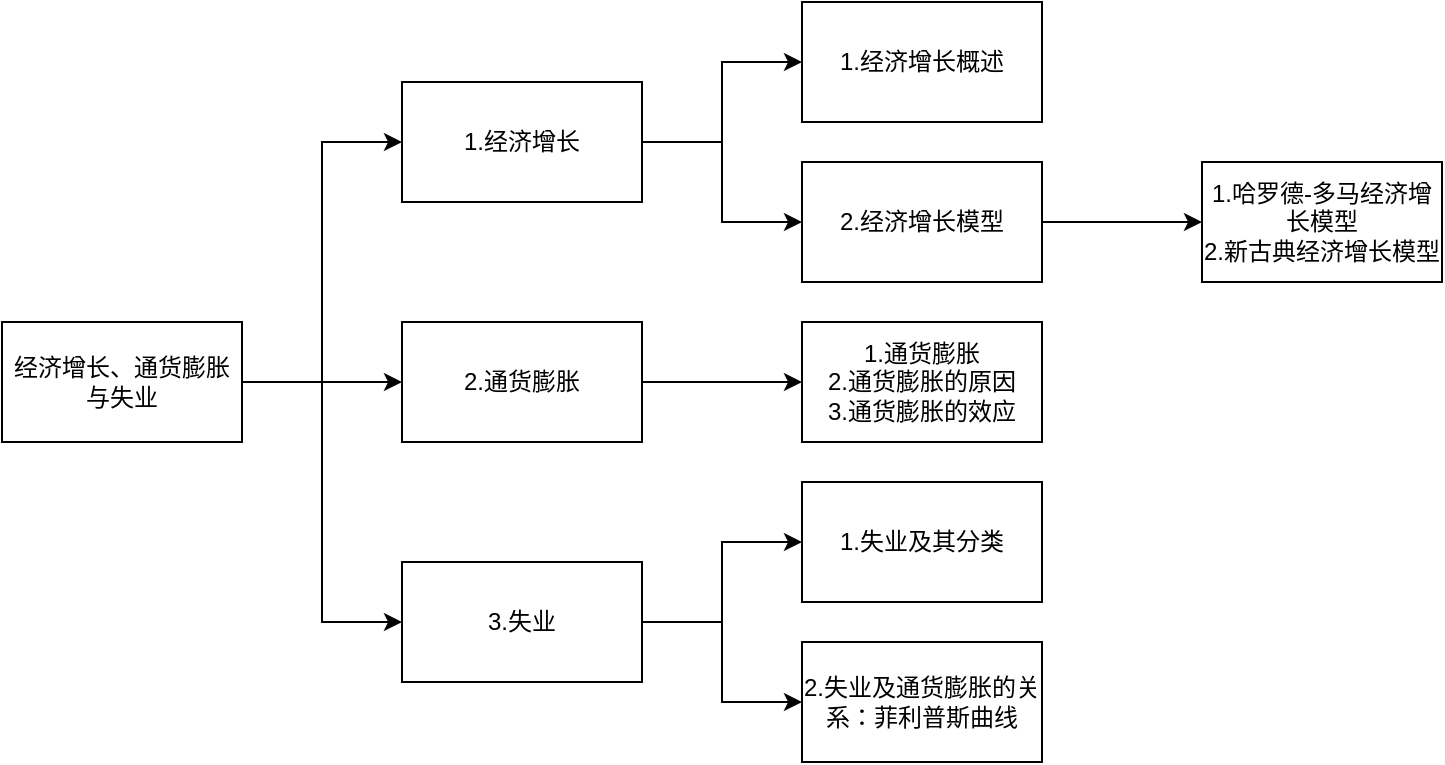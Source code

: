 <mxfile version="22.1.11" type="device">
  <diagram name="第 1 页" id="LbLHYrfMs61iux43dW0h">
    <mxGraphModel dx="954" dy="589" grid="1" gridSize="10" guides="1" tooltips="1" connect="1" arrows="1" fold="1" page="1" pageScale="1" pageWidth="827" pageHeight="1169" math="0" shadow="0">
      <root>
        <mxCell id="0" />
        <mxCell id="1" parent="0" />
        <mxCell id="bwLUJYYsEfFz0w_4aDsJ-2" value="" style="edgeStyle=orthogonalEdgeStyle;rounded=0;orthogonalLoop=1;jettySize=auto;html=1;entryX=0;entryY=0.5;entryDx=0;entryDy=0;" parent="1" source="njytcRA9__mMUklmKUCp-1" target="bwLUJYYsEfFz0w_4aDsJ-1" edge="1">
          <mxGeometry relative="1" as="geometry" />
        </mxCell>
        <mxCell id="bwLUJYYsEfFz0w_4aDsJ-6" style="edgeStyle=orthogonalEdgeStyle;rounded=0;orthogonalLoop=1;jettySize=auto;html=1;entryX=0;entryY=0.5;entryDx=0;entryDy=0;" parent="1" source="njytcRA9__mMUklmKUCp-1" target="bwLUJYYsEfFz0w_4aDsJ-4" edge="1">
          <mxGeometry relative="1" as="geometry" />
        </mxCell>
        <mxCell id="bwLUJYYsEfFz0w_4aDsJ-7" style="edgeStyle=orthogonalEdgeStyle;rounded=0;orthogonalLoop=1;jettySize=auto;html=1;entryX=0;entryY=0.5;entryDx=0;entryDy=0;exitX=1;exitY=0.5;exitDx=0;exitDy=0;" parent="1" source="bwLUJYYsEfFz0w_4aDsJ-4" target="bwLUJYYsEfFz0w_4aDsJ-5" edge="1">
          <mxGeometry relative="1" as="geometry" />
        </mxCell>
        <mxCell id="bwLUJYYsEfFz0w_4aDsJ-8" style="edgeStyle=orthogonalEdgeStyle;rounded=0;orthogonalLoop=1;jettySize=auto;html=1;entryX=0;entryY=0.5;entryDx=0;entryDy=0;" parent="1" source="njytcRA9__mMUklmKUCp-1" target="bwLUJYYsEfFz0w_4aDsJ-3" edge="1">
          <mxGeometry relative="1" as="geometry" />
        </mxCell>
        <mxCell id="njytcRA9__mMUklmKUCp-1" value="经济增长、通货膨胀与失业" style="rounded=0;whiteSpace=wrap;html=1;" parent="1" vertex="1">
          <mxGeometry x="40" y="200" width="120" height="60" as="geometry" />
        </mxCell>
        <mxCell id="bwLUJYYsEfFz0w_4aDsJ-18" style="edgeStyle=orthogonalEdgeStyle;rounded=0;orthogonalLoop=1;jettySize=auto;html=1;entryX=0;entryY=0.5;entryDx=0;entryDy=0;" parent="1" source="bwLUJYYsEfFz0w_4aDsJ-1" target="bwLUJYYsEfFz0w_4aDsJ-12" edge="1">
          <mxGeometry relative="1" as="geometry" />
        </mxCell>
        <mxCell id="bwLUJYYsEfFz0w_4aDsJ-1" value="2.通货膨胀" style="rounded=0;whiteSpace=wrap;html=1;" parent="1" vertex="1">
          <mxGeometry x="240" y="200" width="120" height="60" as="geometry" />
        </mxCell>
        <mxCell id="bwLUJYYsEfFz0w_4aDsJ-21" style="edgeStyle=orthogonalEdgeStyle;rounded=0;orthogonalLoop=1;jettySize=auto;html=1;entryX=0;entryY=0.5;entryDx=0;entryDy=0;" parent="1" source="bwLUJYYsEfFz0w_4aDsJ-3" target="bwLUJYYsEfFz0w_4aDsJ-14" edge="1">
          <mxGeometry relative="1" as="geometry" />
        </mxCell>
        <mxCell id="bwLUJYYsEfFz0w_4aDsJ-22" style="edgeStyle=orthogonalEdgeStyle;rounded=0;orthogonalLoop=1;jettySize=auto;html=1;" parent="1" source="bwLUJYYsEfFz0w_4aDsJ-3" target="bwLUJYYsEfFz0w_4aDsJ-15" edge="1">
          <mxGeometry relative="1" as="geometry" />
        </mxCell>
        <mxCell id="bwLUJYYsEfFz0w_4aDsJ-3" value="3.失业" style="rounded=0;whiteSpace=wrap;html=1;" parent="1" vertex="1">
          <mxGeometry x="240" y="320" width="120" height="60" as="geometry" />
        </mxCell>
        <mxCell id="hJhBzq083K6ZOSShpWdN-2" value="" style="edgeStyle=orthogonalEdgeStyle;rounded=0;orthogonalLoop=1;jettySize=auto;html=1;entryX=0;entryY=0.5;entryDx=0;entryDy=0;" parent="1" source="bwLUJYYsEfFz0w_4aDsJ-4" target="hJhBzq083K6ZOSShpWdN-1" edge="1">
          <mxGeometry relative="1" as="geometry" />
        </mxCell>
        <mxCell id="bwLUJYYsEfFz0w_4aDsJ-4" value="1.经济增长" style="rounded=0;whiteSpace=wrap;html=1;" parent="1" vertex="1">
          <mxGeometry x="240" y="80" width="120" height="60" as="geometry" />
        </mxCell>
        <mxCell id="bwLUJYYsEfFz0w_4aDsJ-10" value="" style="edgeStyle=orthogonalEdgeStyle;rounded=0;orthogonalLoop=1;jettySize=auto;html=1;" parent="1" source="bwLUJYYsEfFz0w_4aDsJ-5" target="bwLUJYYsEfFz0w_4aDsJ-9" edge="1">
          <mxGeometry relative="1" as="geometry" />
        </mxCell>
        <mxCell id="bwLUJYYsEfFz0w_4aDsJ-5" value="2.经济增长模型" style="rounded=0;whiteSpace=wrap;html=1;" parent="1" vertex="1">
          <mxGeometry x="440" y="120" width="120" height="60" as="geometry" />
        </mxCell>
        <mxCell id="bwLUJYYsEfFz0w_4aDsJ-9" value="1.哈罗德-多马经济增长模型&lt;br&gt;2.新古典经济增长模型" style="rounded=0;whiteSpace=wrap;html=1;" parent="1" vertex="1">
          <mxGeometry x="640" y="120" width="120" height="60" as="geometry" />
        </mxCell>
        <mxCell id="bwLUJYYsEfFz0w_4aDsJ-12" value="1.通货膨胀&lt;br&gt;2.通货膨胀的原因&lt;br&gt;3.通货膨胀的效应" style="rounded=0;whiteSpace=wrap;html=1;" parent="1" vertex="1">
          <mxGeometry x="440" y="200" width="120" height="60" as="geometry" />
        </mxCell>
        <mxCell id="bwLUJYYsEfFz0w_4aDsJ-14" value="1.失业及其分类" style="rounded=0;whiteSpace=wrap;html=1;" parent="1" vertex="1">
          <mxGeometry x="440" y="280" width="120" height="60" as="geometry" />
        </mxCell>
        <mxCell id="bwLUJYYsEfFz0w_4aDsJ-15" value="2.失业及通货膨胀的关系：菲利普斯曲线" style="rounded=0;whiteSpace=wrap;html=1;" parent="1" vertex="1">
          <mxGeometry x="440" y="360" width="120" height="60" as="geometry" />
        </mxCell>
        <mxCell id="hJhBzq083K6ZOSShpWdN-1" value="1.经济增长概述" style="rounded=0;whiteSpace=wrap;html=1;" parent="1" vertex="1">
          <mxGeometry x="440" y="40" width="120" height="60" as="geometry" />
        </mxCell>
      </root>
    </mxGraphModel>
  </diagram>
</mxfile>

